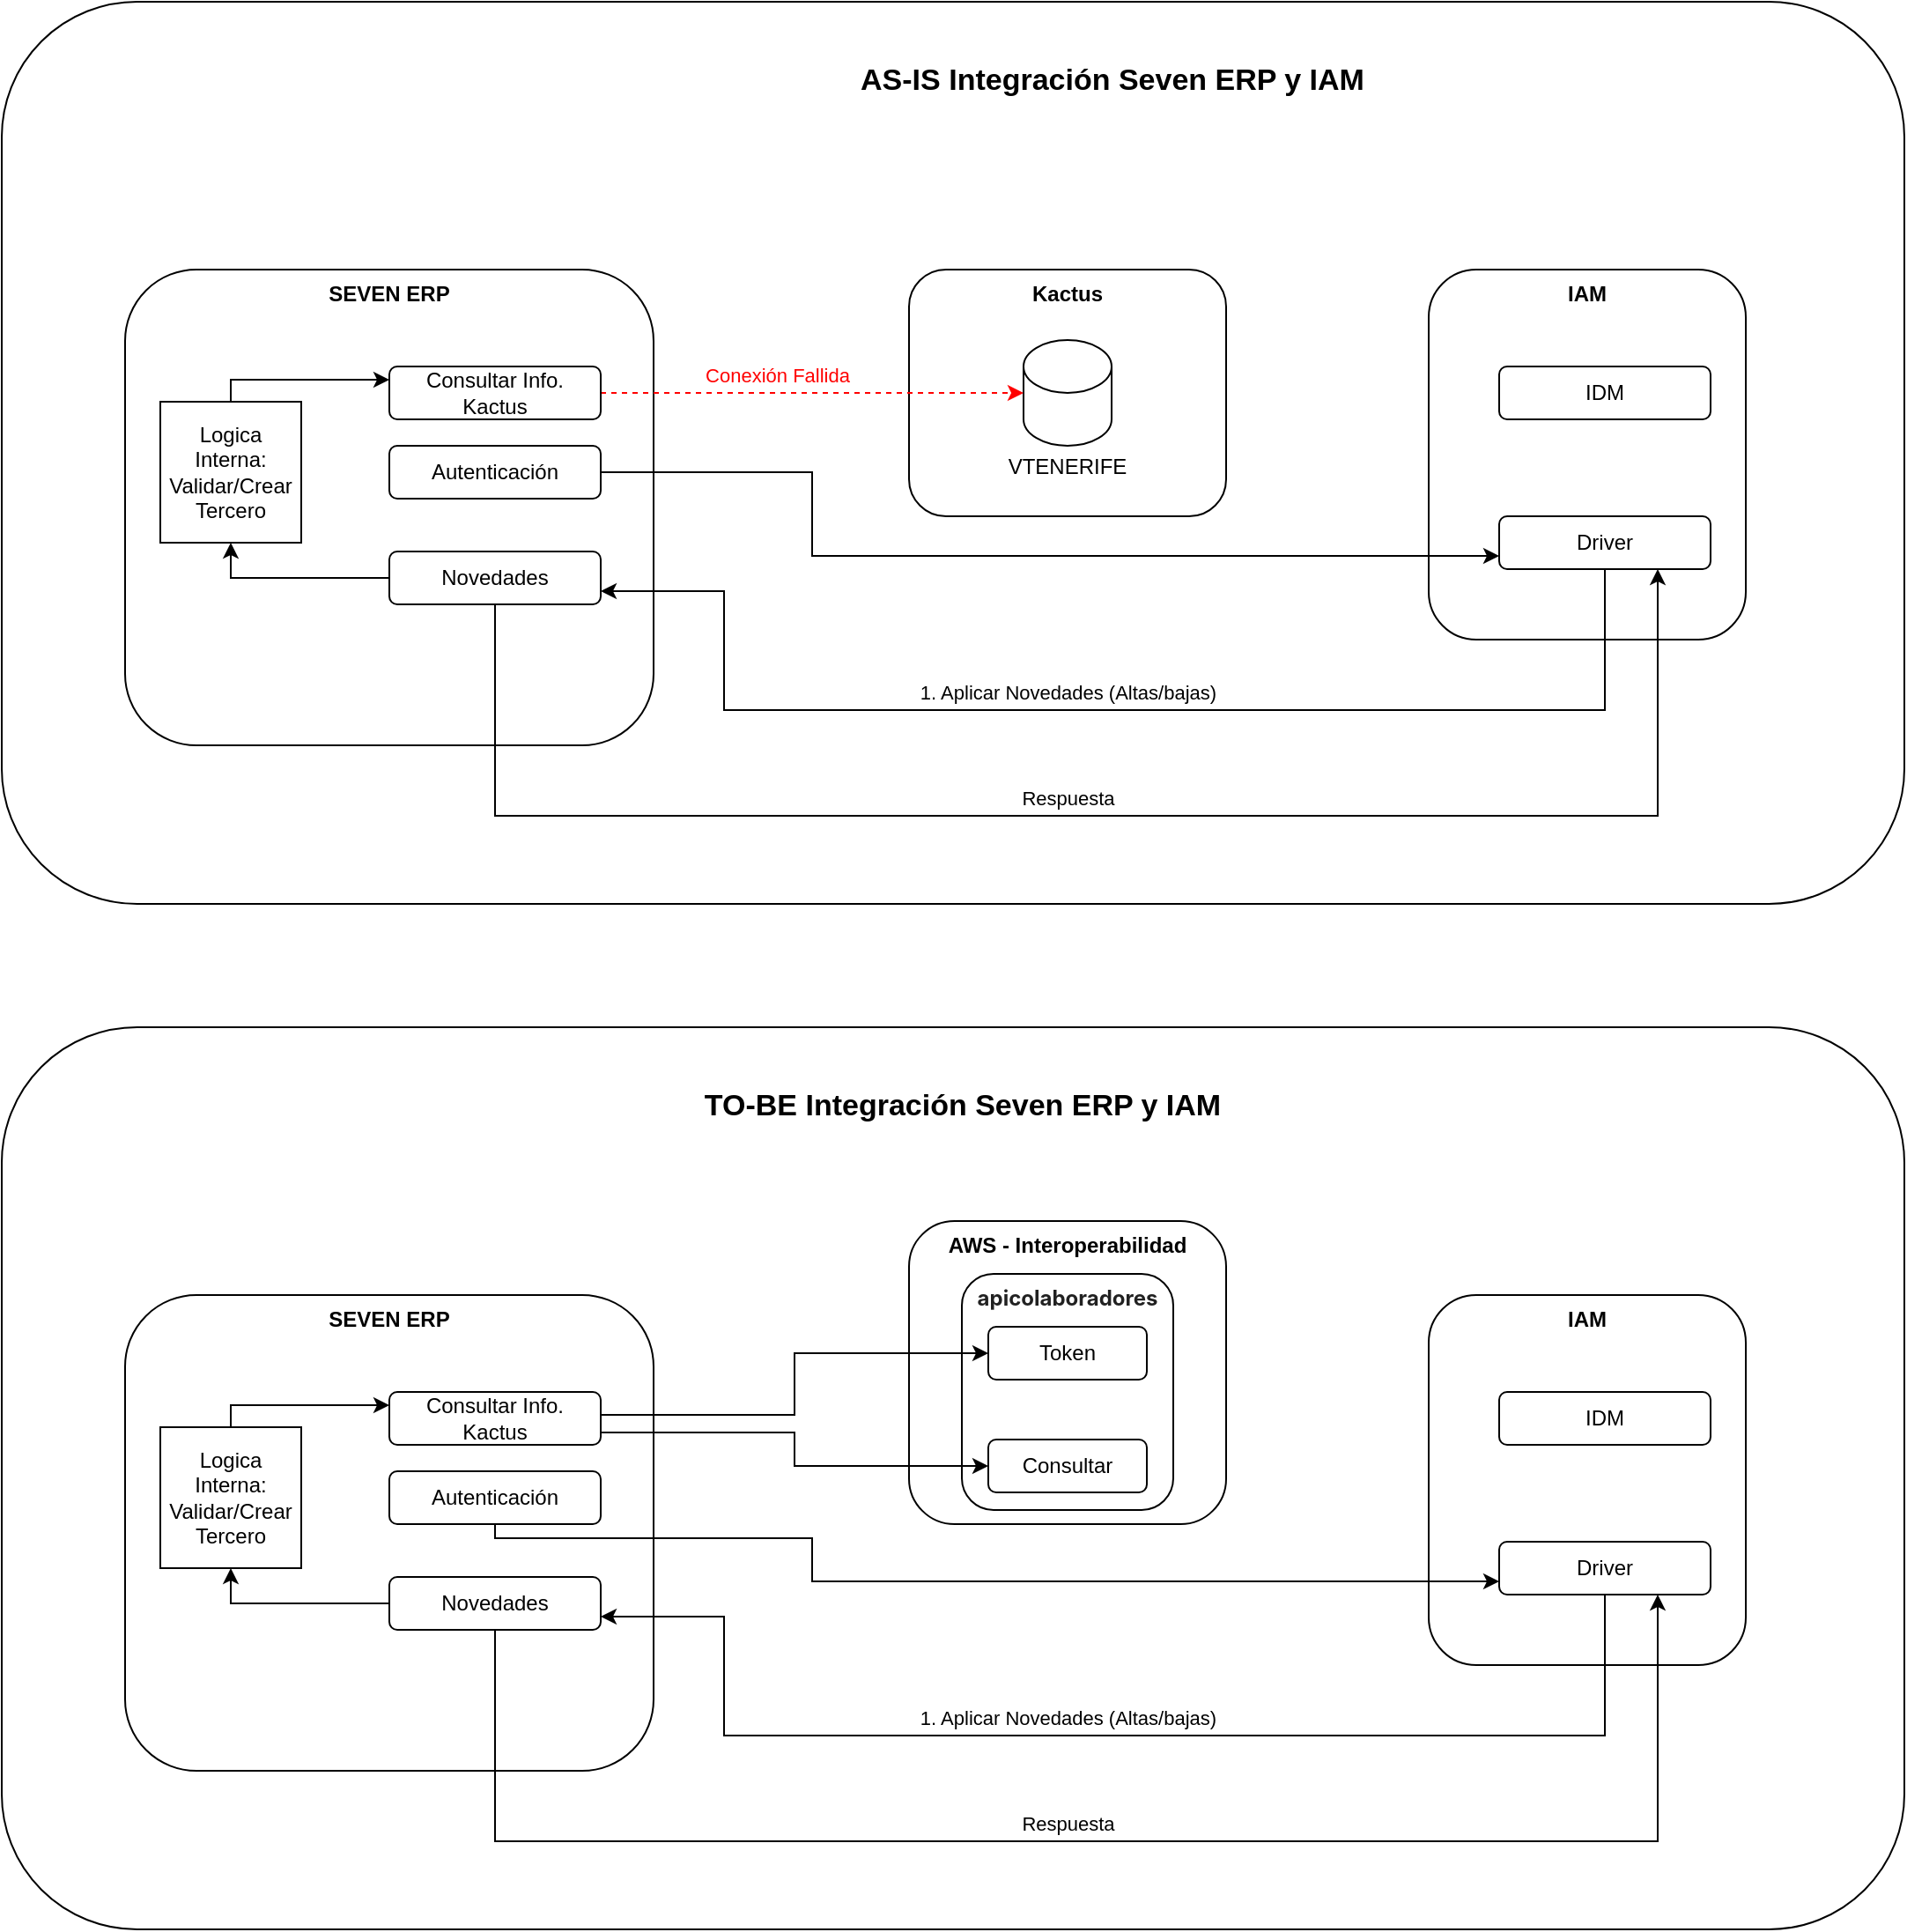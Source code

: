 <mxfile version="26.2.9" pages="2">
  <diagram name="AS-IS" id="eW9U4Vch_MS2X_GdoxYC">
    <mxGraphModel dx="2255" dy="757" grid="1" gridSize="10" guides="1" tooltips="1" connect="1" arrows="1" fold="1" page="1" pageScale="1" pageWidth="827" pageHeight="1169" math="0" shadow="0">
      <root>
        <mxCell id="0" />
        <mxCell id="1" parent="0" />
        <mxCell id="06jfUkknpogjp7twqCvo-1" value="" style="rounded=1;whiteSpace=wrap;html=1;" vertex="1" parent="1">
          <mxGeometry x="-80" y="28" width="1080" height="512" as="geometry" />
        </mxCell>
        <mxCell id="2XWWIahap93tzurfqWSG-1" value="&lt;span&gt;SEVEN ERP&lt;/span&gt;" style="rounded=1;whiteSpace=wrap;html=1;verticalAlign=top;fontStyle=1" parent="1" vertex="1">
          <mxGeometry x="-10" y="180" width="300" height="270" as="geometry" />
        </mxCell>
        <mxCell id="2XWWIahap93tzurfqWSG-2" value="&lt;span&gt;Kactus&lt;/span&gt;" style="rounded=1;whiteSpace=wrap;html=1;verticalAlign=top;fontStyle=1" parent="1" vertex="1">
          <mxGeometry x="435" y="180" width="180" height="140" as="geometry" />
        </mxCell>
        <mxCell id="2XWWIahap93tzurfqWSG-3" value="&lt;div&gt;&lt;br&gt;&lt;/div&gt;&lt;div&gt;&lt;br&gt;&lt;/div&gt;&lt;div&gt;&lt;br&gt;&lt;/div&gt;&lt;div&gt;&lt;br&gt;&lt;/div&gt;VTENERIFE" style="shape=cylinder3;whiteSpace=wrap;html=1;boundedLbl=1;backgroundOutline=1;size=15;" parent="1" vertex="1">
          <mxGeometry x="500" y="220" width="50" height="60" as="geometry" />
        </mxCell>
        <mxCell id="2XWWIahap93tzurfqWSG-5" style="edgeStyle=orthogonalEdgeStyle;rounded=0;orthogonalLoop=1;jettySize=auto;html=1;dashed=1;strokeColor=#FF0000;" parent="1" source="2XWWIahap93tzurfqWSG-4" target="2XWWIahap93tzurfqWSG-3" edge="1">
          <mxGeometry relative="1" as="geometry" />
        </mxCell>
        <mxCell id="9Ra8ZcG8PhmdojVvyy9X-1" value="Conexión Fallida" style="edgeLabel;html=1;align=center;verticalAlign=middle;resizable=0;points=[];fontColor=#FF0000;" vertex="1" connectable="0" parent="2XWWIahap93tzurfqWSG-5">
          <mxGeometry x="-0.507" y="-1" relative="1" as="geometry">
            <mxPoint x="41" y="-11" as="offset" />
          </mxGeometry>
        </mxCell>
        <mxCell id="2XWWIahap93tzurfqWSG-4" value="Consultar Info. Kactus" style="rounded=1;whiteSpace=wrap;html=1;" parent="1" vertex="1">
          <mxGeometry x="140" y="235" width="120" height="30" as="geometry" />
        </mxCell>
        <mxCell id="2XWWIahap93tzurfqWSG-6" value="AS-IS Integración Seven ERP y IAM" style="text;html=1;align=center;verticalAlign=middle;resizable=0;points=[];autosize=1;strokeColor=none;fillColor=none;fontStyle=1;fontSize=17;" parent="1" vertex="1">
          <mxGeometry x="400" y="58" width="300" height="30" as="geometry" />
        </mxCell>
        <mxCell id="pvbcGCA0Qb1AgT1vnkco-1" value="&lt;span&gt;IAM&lt;/span&gt;" style="rounded=1;whiteSpace=wrap;html=1;verticalAlign=top;fontStyle=1" parent="1" vertex="1">
          <mxGeometry x="730" y="180" width="180" height="210" as="geometry" />
        </mxCell>
        <mxCell id="pvbcGCA0Qb1AgT1vnkco-2" value="IDM" style="rounded=1;whiteSpace=wrap;html=1;" parent="1" vertex="1">
          <mxGeometry x="770" y="235" width="120" height="30" as="geometry" />
        </mxCell>
        <mxCell id="3JgTYqsPuk37V_vv-Rsz-2" style="edgeStyle=orthogonalEdgeStyle;rounded=0;orthogonalLoop=1;jettySize=auto;html=1;entryX=1;entryY=0.75;entryDx=0;entryDy=0;" parent="1" source="yEM9cxSCL_N2rBZ1WHJl-1" target="3JgTYqsPuk37V_vv-Rsz-1" edge="1">
          <mxGeometry relative="1" as="geometry">
            <Array as="points">
              <mxPoint x="830" y="430" />
              <mxPoint x="330" y="430" />
              <mxPoint x="330" y="363" />
            </Array>
          </mxGeometry>
        </mxCell>
        <mxCell id="3JgTYqsPuk37V_vv-Rsz-3" value="1. Aplicar Novedades (Altas/bajas)" style="edgeLabel;html=1;align=center;verticalAlign=middle;resizable=0;points=[];" parent="3JgTYqsPuk37V_vv-Rsz-2" vertex="1" connectable="0">
          <mxGeometry x="0.252" y="-2" relative="1" as="geometry">
            <mxPoint x="64" y="-8" as="offset" />
          </mxGeometry>
        </mxCell>
        <mxCell id="yEM9cxSCL_N2rBZ1WHJl-1" value="Driver" style="rounded=1;whiteSpace=wrap;html=1;" parent="1" vertex="1">
          <mxGeometry x="770" y="320" width="120" height="30" as="geometry" />
        </mxCell>
        <mxCell id="yEM9cxSCL_N2rBZ1WHJl-4" style="edgeStyle=orthogonalEdgeStyle;rounded=0;orthogonalLoop=1;jettySize=auto;html=1;entryX=0;entryY=0.75;entryDx=0;entryDy=0;" parent="1" source="yEM9cxSCL_N2rBZ1WHJl-3" target="yEM9cxSCL_N2rBZ1WHJl-1" edge="1">
          <mxGeometry relative="1" as="geometry">
            <Array as="points">
              <mxPoint x="380" y="295" />
              <mxPoint x="380" y="343" />
            </Array>
          </mxGeometry>
        </mxCell>
        <mxCell id="yEM9cxSCL_N2rBZ1WHJl-3" value="Autenticación" style="rounded=1;whiteSpace=wrap;html=1;" parent="1" vertex="1">
          <mxGeometry x="140" y="280" width="120" height="30" as="geometry" />
        </mxCell>
        <mxCell id="3JgTYqsPuk37V_vv-Rsz-5" style="edgeStyle=orthogonalEdgeStyle;rounded=0;orthogonalLoop=1;jettySize=auto;html=1;entryX=0.75;entryY=1;entryDx=0;entryDy=0;" parent="1" source="3JgTYqsPuk37V_vv-Rsz-1" target="yEM9cxSCL_N2rBZ1WHJl-1" edge="1">
          <mxGeometry relative="1" as="geometry">
            <Array as="points">
              <mxPoint x="200" y="490" />
              <mxPoint x="860" y="490" />
            </Array>
          </mxGeometry>
        </mxCell>
        <mxCell id="3JgTYqsPuk37V_vv-Rsz-6" value="Respuesta" style="edgeLabel;html=1;align=center;verticalAlign=middle;resizable=0;points=[];" parent="3JgTYqsPuk37V_vv-Rsz-5" vertex="1" connectable="0">
          <mxGeometry x="-0.143" y="4" relative="1" as="geometry">
            <mxPoint x="51" y="-6" as="offset" />
          </mxGeometry>
        </mxCell>
        <mxCell id="9Ra8ZcG8PhmdojVvyy9X-3" style="edgeStyle=orthogonalEdgeStyle;rounded=0;orthogonalLoop=1;jettySize=auto;html=1;" edge="1" parent="1" source="3JgTYqsPuk37V_vv-Rsz-1" target="9Ra8ZcG8PhmdojVvyy9X-2">
          <mxGeometry relative="1" as="geometry" />
        </mxCell>
        <mxCell id="3JgTYqsPuk37V_vv-Rsz-1" value="Novedades" style="rounded=1;whiteSpace=wrap;html=1;" parent="1" vertex="1">
          <mxGeometry x="140" y="340" width="120" height="30" as="geometry" />
        </mxCell>
        <mxCell id="9Ra8ZcG8PhmdojVvyy9X-4" style="edgeStyle=orthogonalEdgeStyle;rounded=0;orthogonalLoop=1;jettySize=auto;html=1;entryX=0;entryY=0.25;entryDx=0;entryDy=0;" edge="1" parent="1" source="9Ra8ZcG8PhmdojVvyy9X-2" target="2XWWIahap93tzurfqWSG-4">
          <mxGeometry relative="1" as="geometry">
            <Array as="points">
              <mxPoint x="50" y="243" />
            </Array>
          </mxGeometry>
        </mxCell>
        <mxCell id="9Ra8ZcG8PhmdojVvyy9X-2" value="Logica Interna: Validar/Crear Tercero" style="whiteSpace=wrap;html=1;aspect=fixed;" vertex="1" parent="1">
          <mxGeometry x="10" y="255" width="80" height="80" as="geometry" />
        </mxCell>
        <mxCell id="06jfUkknpogjp7twqCvo-2" value="" style="rounded=1;whiteSpace=wrap;html=1;" vertex="1" parent="1">
          <mxGeometry x="-80" y="610" width="1080" height="512" as="geometry" />
        </mxCell>
        <mxCell id="06jfUkknpogjp7twqCvo-3" value="&lt;span&gt;SEVEN ERP&lt;/span&gt;" style="rounded=1;whiteSpace=wrap;html=1;verticalAlign=top;fontStyle=1" vertex="1" parent="1">
          <mxGeometry x="-10" y="762" width="300" height="270" as="geometry" />
        </mxCell>
        <mxCell id="06jfUkknpogjp7twqCvo-4" value="AWS - Interoperabilidad" style="rounded=1;whiteSpace=wrap;html=1;verticalAlign=top;fontStyle=1" vertex="1" parent="1">
          <mxGeometry x="435" y="720" width="180" height="172" as="geometry" />
        </mxCell>
        <mxCell id="06jfUkknpogjp7twqCvo-8" value="Consultar Info. Kactus" style="rounded=1;whiteSpace=wrap;html=1;" vertex="1" parent="1">
          <mxGeometry x="140" y="817" width="120" height="30" as="geometry" />
        </mxCell>
        <mxCell id="06jfUkknpogjp7twqCvo-9" value="TO-BE Integración Seven ERP y IAM" style="text;html=1;align=center;verticalAlign=middle;resizable=0;points=[];autosize=1;strokeColor=none;fillColor=none;fontStyle=1;fontSize=17;" vertex="1" parent="1">
          <mxGeometry x="315" y="640" width="300" height="30" as="geometry" />
        </mxCell>
        <mxCell id="06jfUkknpogjp7twqCvo-10" value="&lt;span&gt;IAM&lt;/span&gt;" style="rounded=1;whiteSpace=wrap;html=1;verticalAlign=top;fontStyle=1" vertex="1" parent="1">
          <mxGeometry x="730" y="762" width="180" height="210" as="geometry" />
        </mxCell>
        <mxCell id="06jfUkknpogjp7twqCvo-11" value="IDM" style="rounded=1;whiteSpace=wrap;html=1;" vertex="1" parent="1">
          <mxGeometry x="770" y="817" width="120" height="30" as="geometry" />
        </mxCell>
        <mxCell id="06jfUkknpogjp7twqCvo-12" style="edgeStyle=orthogonalEdgeStyle;rounded=0;orthogonalLoop=1;jettySize=auto;html=1;entryX=1;entryY=0.75;entryDx=0;entryDy=0;" edge="1" parent="1" source="06jfUkknpogjp7twqCvo-14" target="06jfUkknpogjp7twqCvo-20">
          <mxGeometry relative="1" as="geometry">
            <Array as="points">
              <mxPoint x="830" y="1012" />
              <mxPoint x="330" y="1012" />
              <mxPoint x="330" y="945" />
            </Array>
          </mxGeometry>
        </mxCell>
        <mxCell id="06jfUkknpogjp7twqCvo-13" value="1. Aplicar Novedades (Altas/bajas)" style="edgeLabel;html=1;align=center;verticalAlign=middle;resizable=0;points=[];" vertex="1" connectable="0" parent="06jfUkknpogjp7twqCvo-12">
          <mxGeometry x="0.252" y="-2" relative="1" as="geometry">
            <mxPoint x="64" y="-8" as="offset" />
          </mxGeometry>
        </mxCell>
        <mxCell id="06jfUkknpogjp7twqCvo-14" value="Driver" style="rounded=1;whiteSpace=wrap;html=1;" vertex="1" parent="1">
          <mxGeometry x="770" y="902" width="120" height="30" as="geometry" />
        </mxCell>
        <mxCell id="06jfUkknpogjp7twqCvo-15" style="edgeStyle=orthogonalEdgeStyle;rounded=0;orthogonalLoop=1;jettySize=auto;html=1;entryX=0;entryY=0.75;entryDx=0;entryDy=0;" edge="1" parent="1" source="06jfUkknpogjp7twqCvo-16" target="06jfUkknpogjp7twqCvo-14">
          <mxGeometry relative="1" as="geometry">
            <Array as="points">
              <mxPoint x="200" y="900" />
              <mxPoint x="380" y="900" />
              <mxPoint x="380" y="925" />
            </Array>
          </mxGeometry>
        </mxCell>
        <mxCell id="06jfUkknpogjp7twqCvo-16" value="Autenticación" style="rounded=1;whiteSpace=wrap;html=1;" vertex="1" parent="1">
          <mxGeometry x="140" y="862" width="120" height="30" as="geometry" />
        </mxCell>
        <mxCell id="06jfUkknpogjp7twqCvo-17" style="edgeStyle=orthogonalEdgeStyle;rounded=0;orthogonalLoop=1;jettySize=auto;html=1;entryX=0.75;entryY=1;entryDx=0;entryDy=0;" edge="1" parent="1" source="06jfUkknpogjp7twqCvo-20" target="06jfUkknpogjp7twqCvo-14">
          <mxGeometry relative="1" as="geometry">
            <Array as="points">
              <mxPoint x="200" y="1072" />
              <mxPoint x="860" y="1072" />
            </Array>
          </mxGeometry>
        </mxCell>
        <mxCell id="06jfUkknpogjp7twqCvo-18" value="Respuesta" style="edgeLabel;html=1;align=center;verticalAlign=middle;resizable=0;points=[];" vertex="1" connectable="0" parent="06jfUkknpogjp7twqCvo-17">
          <mxGeometry x="-0.143" y="4" relative="1" as="geometry">
            <mxPoint x="51" y="-6" as="offset" />
          </mxGeometry>
        </mxCell>
        <mxCell id="06jfUkknpogjp7twqCvo-19" style="edgeStyle=orthogonalEdgeStyle;rounded=0;orthogonalLoop=1;jettySize=auto;html=1;" edge="1" parent="1" source="06jfUkknpogjp7twqCvo-20" target="06jfUkknpogjp7twqCvo-22">
          <mxGeometry relative="1" as="geometry" />
        </mxCell>
        <mxCell id="06jfUkknpogjp7twqCvo-20" value="Novedades" style="rounded=1;whiteSpace=wrap;html=1;" vertex="1" parent="1">
          <mxGeometry x="140" y="922" width="120" height="30" as="geometry" />
        </mxCell>
        <mxCell id="06jfUkknpogjp7twqCvo-21" style="edgeStyle=orthogonalEdgeStyle;rounded=0;orthogonalLoop=1;jettySize=auto;html=1;entryX=0;entryY=0.25;entryDx=0;entryDy=0;" edge="1" parent="1" source="06jfUkknpogjp7twqCvo-22" target="06jfUkknpogjp7twqCvo-8">
          <mxGeometry relative="1" as="geometry">
            <Array as="points">
              <mxPoint x="50" y="825" />
            </Array>
          </mxGeometry>
        </mxCell>
        <mxCell id="06jfUkknpogjp7twqCvo-22" value="Logica Interna: Validar/Crear Tercero" style="whiteSpace=wrap;html=1;aspect=fixed;" vertex="1" parent="1">
          <mxGeometry x="10" y="837" width="80" height="80" as="geometry" />
        </mxCell>
        <mxCell id="kIAbNTCCTRR0vmoHVHbH-1" value="&lt;span style=&quot;color: rgb(33, 33, 33); font-family: Inter, system-ui, -apple-system, BlinkMacSystemFont, &amp;quot;Segoe UI&amp;quot;, Roboto, Oxygen, Ubuntu, Cantarell, &amp;quot;Fira Sans&amp;quot;, &amp;quot;Droid Sans&amp;quot;, Helvetica, Arial, sans-serif; white-space-collapse: preserve; background-color: rgb(255, 255, 255);&quot;&gt;apicolaboradores&lt;/span&gt;" style="rounded=1;whiteSpace=wrap;html=1;fontStyle=1;verticalAlign=top;align=center;" vertex="1" parent="1">
          <mxGeometry x="465" y="750" width="120" height="134" as="geometry" />
        </mxCell>
        <mxCell id="kIAbNTCCTRR0vmoHVHbH-2" value="Token" style="rounded=1;whiteSpace=wrap;html=1;" vertex="1" parent="1">
          <mxGeometry x="480" y="780" width="90" height="30" as="geometry" />
        </mxCell>
        <mxCell id="kIAbNTCCTRR0vmoHVHbH-3" value="Consultar" style="rounded=1;whiteSpace=wrap;html=1;" vertex="1" parent="1">
          <mxGeometry x="480" y="844" width="90" height="30" as="geometry" />
        </mxCell>
        <mxCell id="kIAbNTCCTRR0vmoHVHbH-5" style="edgeStyle=orthogonalEdgeStyle;rounded=0;orthogonalLoop=1;jettySize=auto;html=1;entryX=0;entryY=0.5;entryDx=0;entryDy=0;" edge="1" parent="1" source="06jfUkknpogjp7twqCvo-8" target="kIAbNTCCTRR0vmoHVHbH-2">
          <mxGeometry relative="1" as="geometry">
            <Array as="points">
              <mxPoint x="370" y="830" />
              <mxPoint x="370" y="795" />
            </Array>
          </mxGeometry>
        </mxCell>
        <mxCell id="kIAbNTCCTRR0vmoHVHbH-6" style="edgeStyle=orthogonalEdgeStyle;rounded=0;orthogonalLoop=1;jettySize=auto;html=1;entryX=0;entryY=0.5;entryDx=0;entryDy=0;" edge="1" parent="1" source="06jfUkknpogjp7twqCvo-8" target="kIAbNTCCTRR0vmoHVHbH-3">
          <mxGeometry relative="1" as="geometry">
            <Array as="points">
              <mxPoint x="370" y="840" />
              <mxPoint x="370" y="859" />
            </Array>
          </mxGeometry>
        </mxCell>
      </root>
    </mxGraphModel>
  </diagram>
  <diagram id="0nd7adYpvPlq9VBWDab1" name="TO-BE">
    <mxGraphModel dx="2255" dy="757" grid="1" gridSize="10" guides="1" tooltips="1" connect="1" arrows="1" fold="1" page="1" pageScale="1" pageWidth="827" pageHeight="1169" math="0" shadow="0">
      <root>
        <mxCell id="0" />
        <mxCell id="1" parent="0" />
        <mxCell id="VzWLeWy6zfLZ7XhbO8gC-1" value="&lt;span&gt;SEVEN ERP&lt;/span&gt;" style="rounded=1;whiteSpace=wrap;html=1;verticalAlign=top;fontStyle=1" parent="1" vertex="1">
          <mxGeometry x="110" y="180" width="180" height="140" as="geometry" />
        </mxCell>
        <mxCell id="VzWLeWy6zfLZ7XhbO8gC-2" value="&lt;span&gt;AWS - Interoperabilidad&lt;/span&gt;" style="rounded=1;whiteSpace=wrap;html=1;verticalAlign=top;fontStyle=1" parent="1" vertex="1">
          <mxGeometry x="435" y="160" width="180" height="180" as="geometry" />
        </mxCell>
        <mxCell id="VzWLeWy6zfLZ7XhbO8gC-5" value="Consulta Usuario" style="rounded=1;whiteSpace=wrap;html=1;" parent="1" vertex="1">
          <mxGeometry x="140" y="220" width="120" height="40" as="geometry" />
        </mxCell>
        <mxCell id="VzWLeWy6zfLZ7XhbO8gC-6" value="TO-BE Integración Seven ERP y IAM" style="text;html=1;align=center;verticalAlign=middle;resizable=0;points=[];autosize=1;strokeColor=none;fillColor=none;fontStyle=1;fontSize=17;" parent="1" vertex="1">
          <mxGeometry x="400" y="58" width="300" height="30" as="geometry" />
        </mxCell>
        <mxCell id="VzWLeWy6zfLZ7XhbO8gC-10" value="&lt;span style=&quot;color: rgb(33, 33, 33); font-family: Inter, system-ui, -apple-system, BlinkMacSystemFont, &amp;quot;Segoe UI&amp;quot;, Roboto, Oxygen, Ubuntu, Cantarell, &amp;quot;Fira Sans&amp;quot;, &amp;quot;Droid Sans&amp;quot;, Helvetica, Arial, sans-serif; white-space-collapse: preserve; background-color: rgb(255, 255, 255);&quot;&gt;apicolaboradores&lt;/span&gt;" style="rounded=1;whiteSpace=wrap;html=1;fontStyle=1;verticalAlign=top;align=center;" parent="1" vertex="1">
          <mxGeometry x="465" y="190" width="120" height="120" as="geometry" />
        </mxCell>
        <mxCell id="VzWLeWy6zfLZ7XhbO8gC-11" value="Token" style="rounded=1;whiteSpace=wrap;html=1;" parent="1" vertex="1">
          <mxGeometry x="480" y="220" width="90" height="30" as="geometry" />
        </mxCell>
        <mxCell id="VzWLeWy6zfLZ7XhbO8gC-12" value="Consultar" style="rounded=1;whiteSpace=wrap;html=1;" parent="1" vertex="1">
          <mxGeometry x="480" y="270" width="90" height="30" as="geometry" />
        </mxCell>
        <mxCell id="VzWLeWy6zfLZ7XhbO8gC-13" style="edgeStyle=orthogonalEdgeStyle;rounded=0;orthogonalLoop=1;jettySize=auto;html=1;entryX=0;entryY=0.5;entryDx=0;entryDy=0;" parent="1" source="VzWLeWy6zfLZ7XhbO8gC-5" target="VzWLeWy6zfLZ7XhbO8gC-11" edge="1">
          <mxGeometry relative="1" as="geometry">
            <Array as="points">
              <mxPoint x="310" y="235" />
              <mxPoint x="310" y="235" />
            </Array>
          </mxGeometry>
        </mxCell>
        <mxCell id="8g6aftSty8sAVGxq3FYZ-6" value="REST GetToken" style="edgeLabel;html=1;align=center;verticalAlign=middle;resizable=0;points=[];" parent="VzWLeWy6zfLZ7XhbO8gC-13" vertex="1" connectable="0">
          <mxGeometry x="-0.296" y="3" relative="1" as="geometry">
            <mxPoint x="2" y="-12" as="offset" />
          </mxGeometry>
        </mxCell>
        <mxCell id="VzWLeWy6zfLZ7XhbO8gC-14" style="edgeStyle=orthogonalEdgeStyle;rounded=0;orthogonalLoop=1;jettySize=auto;html=1;entryX=0;entryY=0.5;entryDx=0;entryDy=0;" parent="1" source="VzWLeWy6zfLZ7XhbO8gC-5" target="VzWLeWy6zfLZ7XhbO8gC-12" edge="1">
          <mxGeometry relative="1" as="geometry">
            <Array as="points">
              <mxPoint x="410" y="250" />
              <mxPoint x="410" y="285" />
            </Array>
          </mxGeometry>
        </mxCell>
        <mxCell id="8g6aftSty8sAVGxq3FYZ-8" value="REST Consultar info&amp;nbsp;&lt;div&gt;colaborador&lt;/div&gt;" style="edgeLabel;html=1;align=left;verticalAlign=middle;resizable=0;points=[];" parent="VzWLeWy6zfLZ7XhbO8gC-14" vertex="1" connectable="0">
          <mxGeometry x="-0.568" y="-4" relative="1" as="geometry">
            <mxPoint x="-15" y="16" as="offset" />
          </mxGeometry>
        </mxCell>
        <mxCell id="tUKPK6X9Q3xqHISbx3DO-1" value="&lt;span&gt;Kactus&lt;/span&gt;" style="rounded=1;whiteSpace=wrap;html=1;verticalAlign=top;fontStyle=1" parent="1" vertex="1">
          <mxGeometry x="760" y="230" width="180" height="200" as="geometry" />
        </mxCell>
        <mxCell id="8g6aftSty8sAVGxq3FYZ-1" value="&lt;div&gt;&lt;br&gt;&lt;/div&gt;&lt;div&gt;&lt;br&gt;&lt;/div&gt;&lt;div&gt;&lt;br&gt;&lt;/div&gt;&lt;div&gt;&lt;br&gt;&lt;/div&gt;VTENERIFE" style="shape=cylinder3;whiteSpace=wrap;html=1;boundedLbl=1;backgroundOutline=1;size=15;" parent="1" vertex="1">
          <mxGeometry x="835" y="340" width="50" height="60" as="geometry" />
        </mxCell>
        <mxCell id="8g6aftSty8sAVGxq3FYZ-3" value="ConsultarInfo" style="rounded=1;whiteSpace=wrap;html=1;" parent="1" vertex="1">
          <mxGeometry x="815" y="270" width="90" height="30" as="geometry" />
        </mxCell>
        <mxCell id="8g6aftSty8sAVGxq3FYZ-4" style="edgeStyle=orthogonalEdgeStyle;rounded=0;orthogonalLoop=1;jettySize=auto;html=1;entryX=0;entryY=0.5;entryDx=0;entryDy=0;" parent="1" source="VzWLeWy6zfLZ7XhbO8gC-12" target="8g6aftSty8sAVGxq3FYZ-3" edge="1">
          <mxGeometry relative="1" as="geometry" />
        </mxCell>
        <mxCell id="8g6aftSty8sAVGxq3FYZ-9" value="SOAP ConsultarInfo" style="edgeLabel;html=1;align=center;verticalAlign=middle;resizable=0;points=[];" parent="8g6aftSty8sAVGxq3FYZ-4" vertex="1" connectable="0">
          <mxGeometry x="-0.269" y="-1" relative="1" as="geometry">
            <mxPoint x="21" y="-16" as="offset" />
          </mxGeometry>
        </mxCell>
        <mxCell id="8g6aftSty8sAVGxq3FYZ-5" style="edgeStyle=orthogonalEdgeStyle;rounded=0;orthogonalLoop=1;jettySize=auto;html=1;entryX=0.5;entryY=0;entryDx=0;entryDy=0;entryPerimeter=0;" parent="1" source="8g6aftSty8sAVGxq3FYZ-3" target="8g6aftSty8sAVGxq3FYZ-1" edge="1">
          <mxGeometry relative="1" as="geometry" />
        </mxCell>
        <mxCell id="8g6aftSty8sAVGxq3FYZ-10" value="&lt;span&gt;SEVEN ERP&lt;/span&gt;" style="rounded=1;whiteSpace=wrap;html=1;verticalAlign=top;fontStyle=1" parent="1" vertex="1">
          <mxGeometry x="-160" y="710" width="180" height="140" as="geometry" />
        </mxCell>
        <mxCell id="8g6aftSty8sAVGxq3FYZ-12" value="Crear Tercero" style="rounded=1;whiteSpace=wrap;html=1;" parent="1" vertex="1">
          <mxGeometry x="-130" y="750" width="120" height="40" as="geometry" />
        </mxCell>
        <mxCell id="8g6aftSty8sAVGxq3FYZ-13" value="TO-BE Integración Seven ERP y IAM" style="text;html=1;align=center;verticalAlign=middle;resizable=0;points=[];autosize=1;strokeColor=none;fillColor=none;fontStyle=1;fontSize=17;" parent="1" vertex="1">
          <mxGeometry x="360" y="590" width="300" height="30" as="geometry" />
        </mxCell>
        <mxCell id="8g6aftSty8sAVGxq3FYZ-27" value="&lt;span&gt;IAM&lt;/span&gt;" style="rounded=1;whiteSpace=wrap;html=1;verticalAlign=top;fontStyle=1" parent="1" vertex="1">
          <mxGeometry x="420" y="722" width="180" height="140" as="geometry" />
        </mxCell>
        <mxCell id="8g6aftSty8sAVGxq3FYZ-32" style="edgeStyle=orthogonalEdgeStyle;rounded=0;orthogonalLoop=1;jettySize=auto;html=1;" parent="1" source="8g6aftSty8sAVGxq3FYZ-28" target="8g6aftSty8sAVGxq3FYZ-29" edge="1">
          <mxGeometry relative="1" as="geometry" />
        </mxCell>
        <mxCell id="8g6aftSty8sAVGxq3FYZ-28" value="API" style="rounded=1;whiteSpace=wrap;html=1;" parent="1" vertex="1">
          <mxGeometry x="450" y="750" width="120" height="40" as="geometry" />
        </mxCell>
        <mxCell id="8g6aftSty8sAVGxq3FYZ-29" value="IDM" style="rounded=1;whiteSpace=wrap;html=1;" parent="1" vertex="1">
          <mxGeometry x="450" y="810" width="120" height="40" as="geometry" />
        </mxCell>
        <mxCell id="y5Sa7hWN9CfUO0DxOb0C-1" value="&lt;span&gt;Kactus&lt;/span&gt;" style="rounded=1;whiteSpace=wrap;html=1;verticalAlign=top;fontStyle=1" parent="1" vertex="1">
          <mxGeometry x="750" y="750" width="180" height="140" as="geometry" />
        </mxCell>
        <mxCell id="y5Sa7hWN9CfUO0DxOb0C-2" value="&lt;div&gt;&lt;br&gt;&lt;/div&gt;&lt;div&gt;&lt;br&gt;&lt;/div&gt;&lt;div&gt;&lt;br&gt;&lt;/div&gt;&lt;div&gt;&lt;br&gt;&lt;/div&gt;VTENERIFE" style="shape=cylinder3;whiteSpace=wrap;html=1;boundedLbl=1;backgroundOutline=1;size=15;" parent="1" vertex="1">
          <mxGeometry x="815" y="793" width="50" height="60" as="geometry" />
        </mxCell>
        <mxCell id="y5Sa7hWN9CfUO0DxOb0C-3" style="edgeStyle=orthogonalEdgeStyle;rounded=0;orthogonalLoop=1;jettySize=auto;html=1;entryX=0;entryY=0;entryDx=0;entryDy=37.5;entryPerimeter=0;startArrow=blockThin;startFill=1;" parent="1" source="8g6aftSty8sAVGxq3FYZ-29" target="y5Sa7hWN9CfUO0DxOb0C-2" edge="1">
          <mxGeometry relative="1" as="geometry" />
        </mxCell>
        <mxCell id="CY8-yfs9YaQcO3gtiEWM-1" value="Sincronización" style="edgeLabel;html=1;align=center;verticalAlign=middle;resizable=0;points=[];" parent="y5Sa7hWN9CfUO0DxOb0C-3" vertex="1" connectable="0">
          <mxGeometry x="-0.398" y="2" relative="1" as="geometry">
            <mxPoint x="36" y="-8" as="offset" />
          </mxGeometry>
        </mxCell>
        <mxCell id="DcPG7F4U2M3nhZqZJbt_-2" value="&lt;span&gt;AWS - Interoperabilidad&lt;/span&gt;" style="rounded=1;whiteSpace=wrap;html=1;verticalAlign=top;fontStyle=1" parent="1" vertex="1">
          <mxGeometry x="150" y="711" width="180" height="138" as="geometry" />
        </mxCell>
        <mxCell id="DcPG7F4U2M3nhZqZJbt_-5" style="edgeStyle=orthogonalEdgeStyle;rounded=0;orthogonalLoop=1;jettySize=auto;html=1;" parent="1" source="DcPG7F4U2M3nhZqZJbt_-3" target="8g6aftSty8sAVGxq3FYZ-28" edge="1">
          <mxGeometry relative="1" as="geometry" />
        </mxCell>
        <mxCell id="DcPG7F4U2M3nhZqZJbt_-3" value="API Republicada" style="rounded=1;whiteSpace=wrap;html=1;" parent="1" vertex="1">
          <mxGeometry x="180" y="750" width="120" height="40" as="geometry" />
        </mxCell>
        <mxCell id="DcPG7F4U2M3nhZqZJbt_-4" style="edgeStyle=orthogonalEdgeStyle;rounded=0;orthogonalLoop=1;jettySize=auto;html=1;entryX=0;entryY=0.5;entryDx=0;entryDy=0;" parent="1" source="8g6aftSty8sAVGxq3FYZ-12" target="DcPG7F4U2M3nhZqZJbt_-3" edge="1">
          <mxGeometry relative="1" as="geometry" />
        </mxCell>
        <mxCell id="5Q2bhwEh0KhFb2N2nutN-1" value="&lt;span&gt;SEVEN ERP&lt;/span&gt;" style="rounded=1;whiteSpace=wrap;html=1;verticalAlign=top;fontStyle=1" vertex="1" parent="1">
          <mxGeometry x="-40" y="980" width="180" height="140" as="geometry" />
        </mxCell>
        <mxCell id="5Q2bhwEh0KhFb2N2nutN-2" value="&lt;span&gt;AWS - Interoperabilidad&lt;/span&gt;" style="rounded=1;whiteSpace=wrap;html=1;verticalAlign=top;fontStyle=1" vertex="1" parent="1">
          <mxGeometry x="285" y="960" width="180" height="180" as="geometry" />
        </mxCell>
        <mxCell id="5Q2bhwEh0KhFb2N2nutN-3" value="Consulta Usuario" style="rounded=1;whiteSpace=wrap;html=1;" vertex="1" parent="1">
          <mxGeometry x="-10" y="1020" width="120" height="40" as="geometry" />
        </mxCell>
        <mxCell id="5Q2bhwEh0KhFb2N2nutN-4" value="&lt;span style=&quot;color: rgb(33, 33, 33); font-family: Inter, system-ui, -apple-system, BlinkMacSystemFont, &amp;quot;Segoe UI&amp;quot;, Roboto, Oxygen, Ubuntu, Cantarell, &amp;quot;Fira Sans&amp;quot;, &amp;quot;Droid Sans&amp;quot;, Helvetica, Arial, sans-serif; white-space-collapse: preserve; background-color: rgb(255, 255, 255);&quot;&gt;apicolaboradores&lt;/span&gt;" style="rounded=1;whiteSpace=wrap;html=1;fontStyle=1;verticalAlign=top;align=center;" vertex="1" parent="1">
          <mxGeometry x="315" y="990" width="120" height="120" as="geometry" />
        </mxCell>
        <mxCell id="5Q2bhwEh0KhFb2N2nutN-5" value="Token" style="rounded=1;whiteSpace=wrap;html=1;" vertex="1" parent="1">
          <mxGeometry x="330" y="1020" width="90" height="30" as="geometry" />
        </mxCell>
        <mxCell id="5Q2bhwEh0KhFb2N2nutN-6" value="Consultar" style="rounded=1;whiteSpace=wrap;html=1;" vertex="1" parent="1">
          <mxGeometry x="330" y="1070" width="90" height="30" as="geometry" />
        </mxCell>
        <mxCell id="5Q2bhwEh0KhFb2N2nutN-7" style="edgeStyle=orthogonalEdgeStyle;rounded=0;orthogonalLoop=1;jettySize=auto;html=1;entryX=0;entryY=0.5;entryDx=0;entryDy=0;" edge="1" parent="1" source="5Q2bhwEh0KhFb2N2nutN-3" target="5Q2bhwEh0KhFb2N2nutN-5">
          <mxGeometry relative="1" as="geometry">
            <Array as="points">
              <mxPoint x="160" y="1035" />
              <mxPoint x="160" y="1035" />
            </Array>
          </mxGeometry>
        </mxCell>
        <mxCell id="5Q2bhwEh0KhFb2N2nutN-8" value="REST GetToken" style="edgeLabel;html=1;align=center;verticalAlign=middle;resizable=0;points=[];" vertex="1" connectable="0" parent="5Q2bhwEh0KhFb2N2nutN-7">
          <mxGeometry x="-0.296" y="3" relative="1" as="geometry">
            <mxPoint x="2" y="-12" as="offset" />
          </mxGeometry>
        </mxCell>
        <mxCell id="5Q2bhwEh0KhFb2N2nutN-9" style="edgeStyle=orthogonalEdgeStyle;rounded=0;orthogonalLoop=1;jettySize=auto;html=1;entryX=0;entryY=0.5;entryDx=0;entryDy=0;" edge="1" parent="1" source="5Q2bhwEh0KhFb2N2nutN-3" target="5Q2bhwEh0KhFb2N2nutN-6">
          <mxGeometry relative="1" as="geometry">
            <Array as="points">
              <mxPoint x="260" y="1050" />
              <mxPoint x="260" y="1085" />
            </Array>
          </mxGeometry>
        </mxCell>
        <mxCell id="5Q2bhwEh0KhFb2N2nutN-10" value="REST Consultar info&amp;nbsp;&lt;div&gt;colaborador&lt;/div&gt;" style="edgeLabel;html=1;align=left;verticalAlign=middle;resizable=0;points=[];" vertex="1" connectable="0" parent="5Q2bhwEh0KhFb2N2nutN-9">
          <mxGeometry x="-0.568" y="-4" relative="1" as="geometry">
            <mxPoint x="-15" y="16" as="offset" />
          </mxGeometry>
        </mxCell>
        <mxCell id="5Q2bhwEh0KhFb2N2nutN-11" value="&lt;span&gt;Kactus&lt;/span&gt;" style="rounded=1;whiteSpace=wrap;html=1;verticalAlign=top;fontStyle=1" vertex="1" parent="1">
          <mxGeometry x="610" y="1030" width="180" height="200" as="geometry" />
        </mxCell>
        <mxCell id="5Q2bhwEh0KhFb2N2nutN-12" value="&lt;div&gt;&lt;br&gt;&lt;/div&gt;&lt;div&gt;&lt;br&gt;&lt;/div&gt;&lt;div&gt;&lt;br&gt;&lt;/div&gt;&lt;div&gt;&lt;br&gt;&lt;/div&gt;VTENERIFE" style="shape=cylinder3;whiteSpace=wrap;html=1;boundedLbl=1;backgroundOutline=1;size=15;" vertex="1" parent="1">
          <mxGeometry x="685" y="1140" width="50" height="60" as="geometry" />
        </mxCell>
        <mxCell id="5Q2bhwEh0KhFb2N2nutN-13" value="ConsultarInfo" style="rounded=1;whiteSpace=wrap;html=1;" vertex="1" parent="1">
          <mxGeometry x="665" y="1070" width="90" height="30" as="geometry" />
        </mxCell>
        <mxCell id="5Q2bhwEh0KhFb2N2nutN-14" style="edgeStyle=orthogonalEdgeStyle;rounded=0;orthogonalLoop=1;jettySize=auto;html=1;entryX=0;entryY=0.5;entryDx=0;entryDy=0;" edge="1" parent="1" source="5Q2bhwEh0KhFb2N2nutN-6" target="5Q2bhwEh0KhFb2N2nutN-13">
          <mxGeometry relative="1" as="geometry" />
        </mxCell>
        <mxCell id="5Q2bhwEh0KhFb2N2nutN-15" value="SOAP ConsultarInfo" style="edgeLabel;html=1;align=center;verticalAlign=middle;resizable=0;points=[];" vertex="1" connectable="0" parent="5Q2bhwEh0KhFb2N2nutN-14">
          <mxGeometry x="-0.269" y="-1" relative="1" as="geometry">
            <mxPoint x="21" y="-16" as="offset" />
          </mxGeometry>
        </mxCell>
        <mxCell id="5Q2bhwEh0KhFb2N2nutN-16" style="edgeStyle=orthogonalEdgeStyle;rounded=0;orthogonalLoop=1;jettySize=auto;html=1;entryX=0.5;entryY=0;entryDx=0;entryDy=0;entryPerimeter=0;" edge="1" parent="1" source="5Q2bhwEh0KhFb2N2nutN-13" target="5Q2bhwEh0KhFb2N2nutN-12">
          <mxGeometry relative="1" as="geometry" />
        </mxCell>
      </root>
    </mxGraphModel>
  </diagram>
</mxfile>
